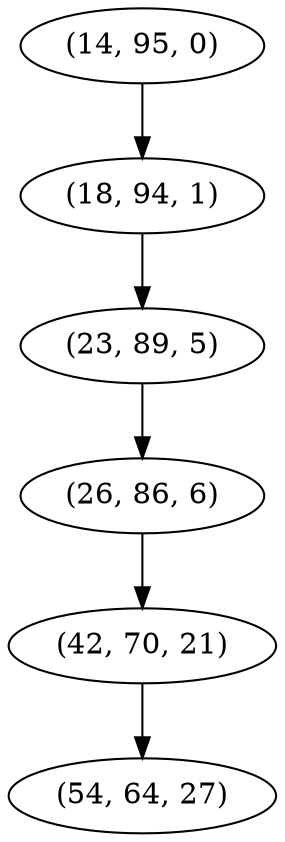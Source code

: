 digraph tree {
    "(14, 95, 0)";
    "(18, 94, 1)";
    "(23, 89, 5)";
    "(26, 86, 6)";
    "(42, 70, 21)";
    "(54, 64, 27)";
    "(14, 95, 0)" -> "(18, 94, 1)";
    "(18, 94, 1)" -> "(23, 89, 5)";
    "(23, 89, 5)" -> "(26, 86, 6)";
    "(26, 86, 6)" -> "(42, 70, 21)";
    "(42, 70, 21)" -> "(54, 64, 27)";
}
